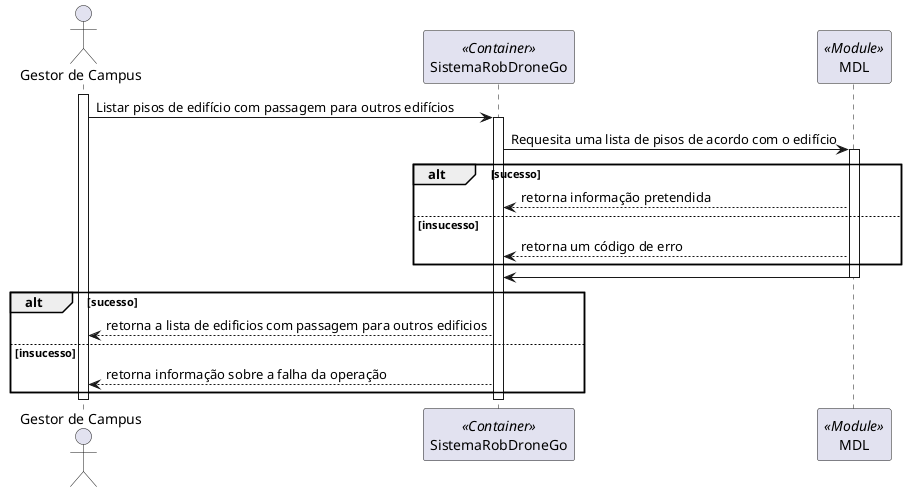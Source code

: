 @startuml Vista de Processos de Nivel 2
actor "Gestor de Campus" as actor
participant SistemaRobDroneGo as srdg <<Container>>
participant MDL as mdl <<Module>>
activate actor
actor -> srdg: Listar pisos de edifício com passagem para outros edifícios
activate srdg
srdg -> mdl: Requesita uma lista de pisos de acordo com o edifício
activate mdl
alt sucesso
	mdl --> srdg: retorna informação pretendida
else insucesso
	mdl --> srdg: retorna um código de erro
end alt
mdl -> srdg: 
deactivate mdl
alt sucesso
	srdg --> actor: retorna a lista de edificios com passagem para outros edificios
else insucesso
	srdg --> actor: retorna informação sobre a falha da operação
end alt
deactivate srdg
deactivate actor

@enduml